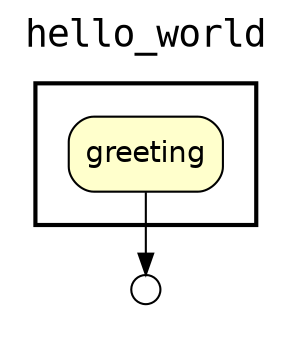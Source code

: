
digraph YW_DATA {
rankdir=TB
fontname=Courier; fontsize=18; labelloc=t
label="hello_world"
subgraph cluster_workflow { label=""; color=black; penwidth=2
subgraph cluster_workflow_inner { label=""; color=white
node[shape=box style="rounded,filled" fillcolor="#FFFFCC" peripheries=1 fontname=Helvetica]
greeting
}}
subgraph cluster_inflows { label=""; color=white
subgraph cluster_inflows_inner { label=""; color=white
node[shape=circle fillcolor="#FFFFFF" peripheries=1 width=0.2]
}}
subgraph cluster_outflows { label=""; color=white
subgraph cluster_outflows_inner { label=""; color=white
node[shape=circle fillcolor="#FFFFFF" peripheries=1 width=0.2]
greeting_outflow [label=""]
}}
greeting -> greeting_outflow
}

